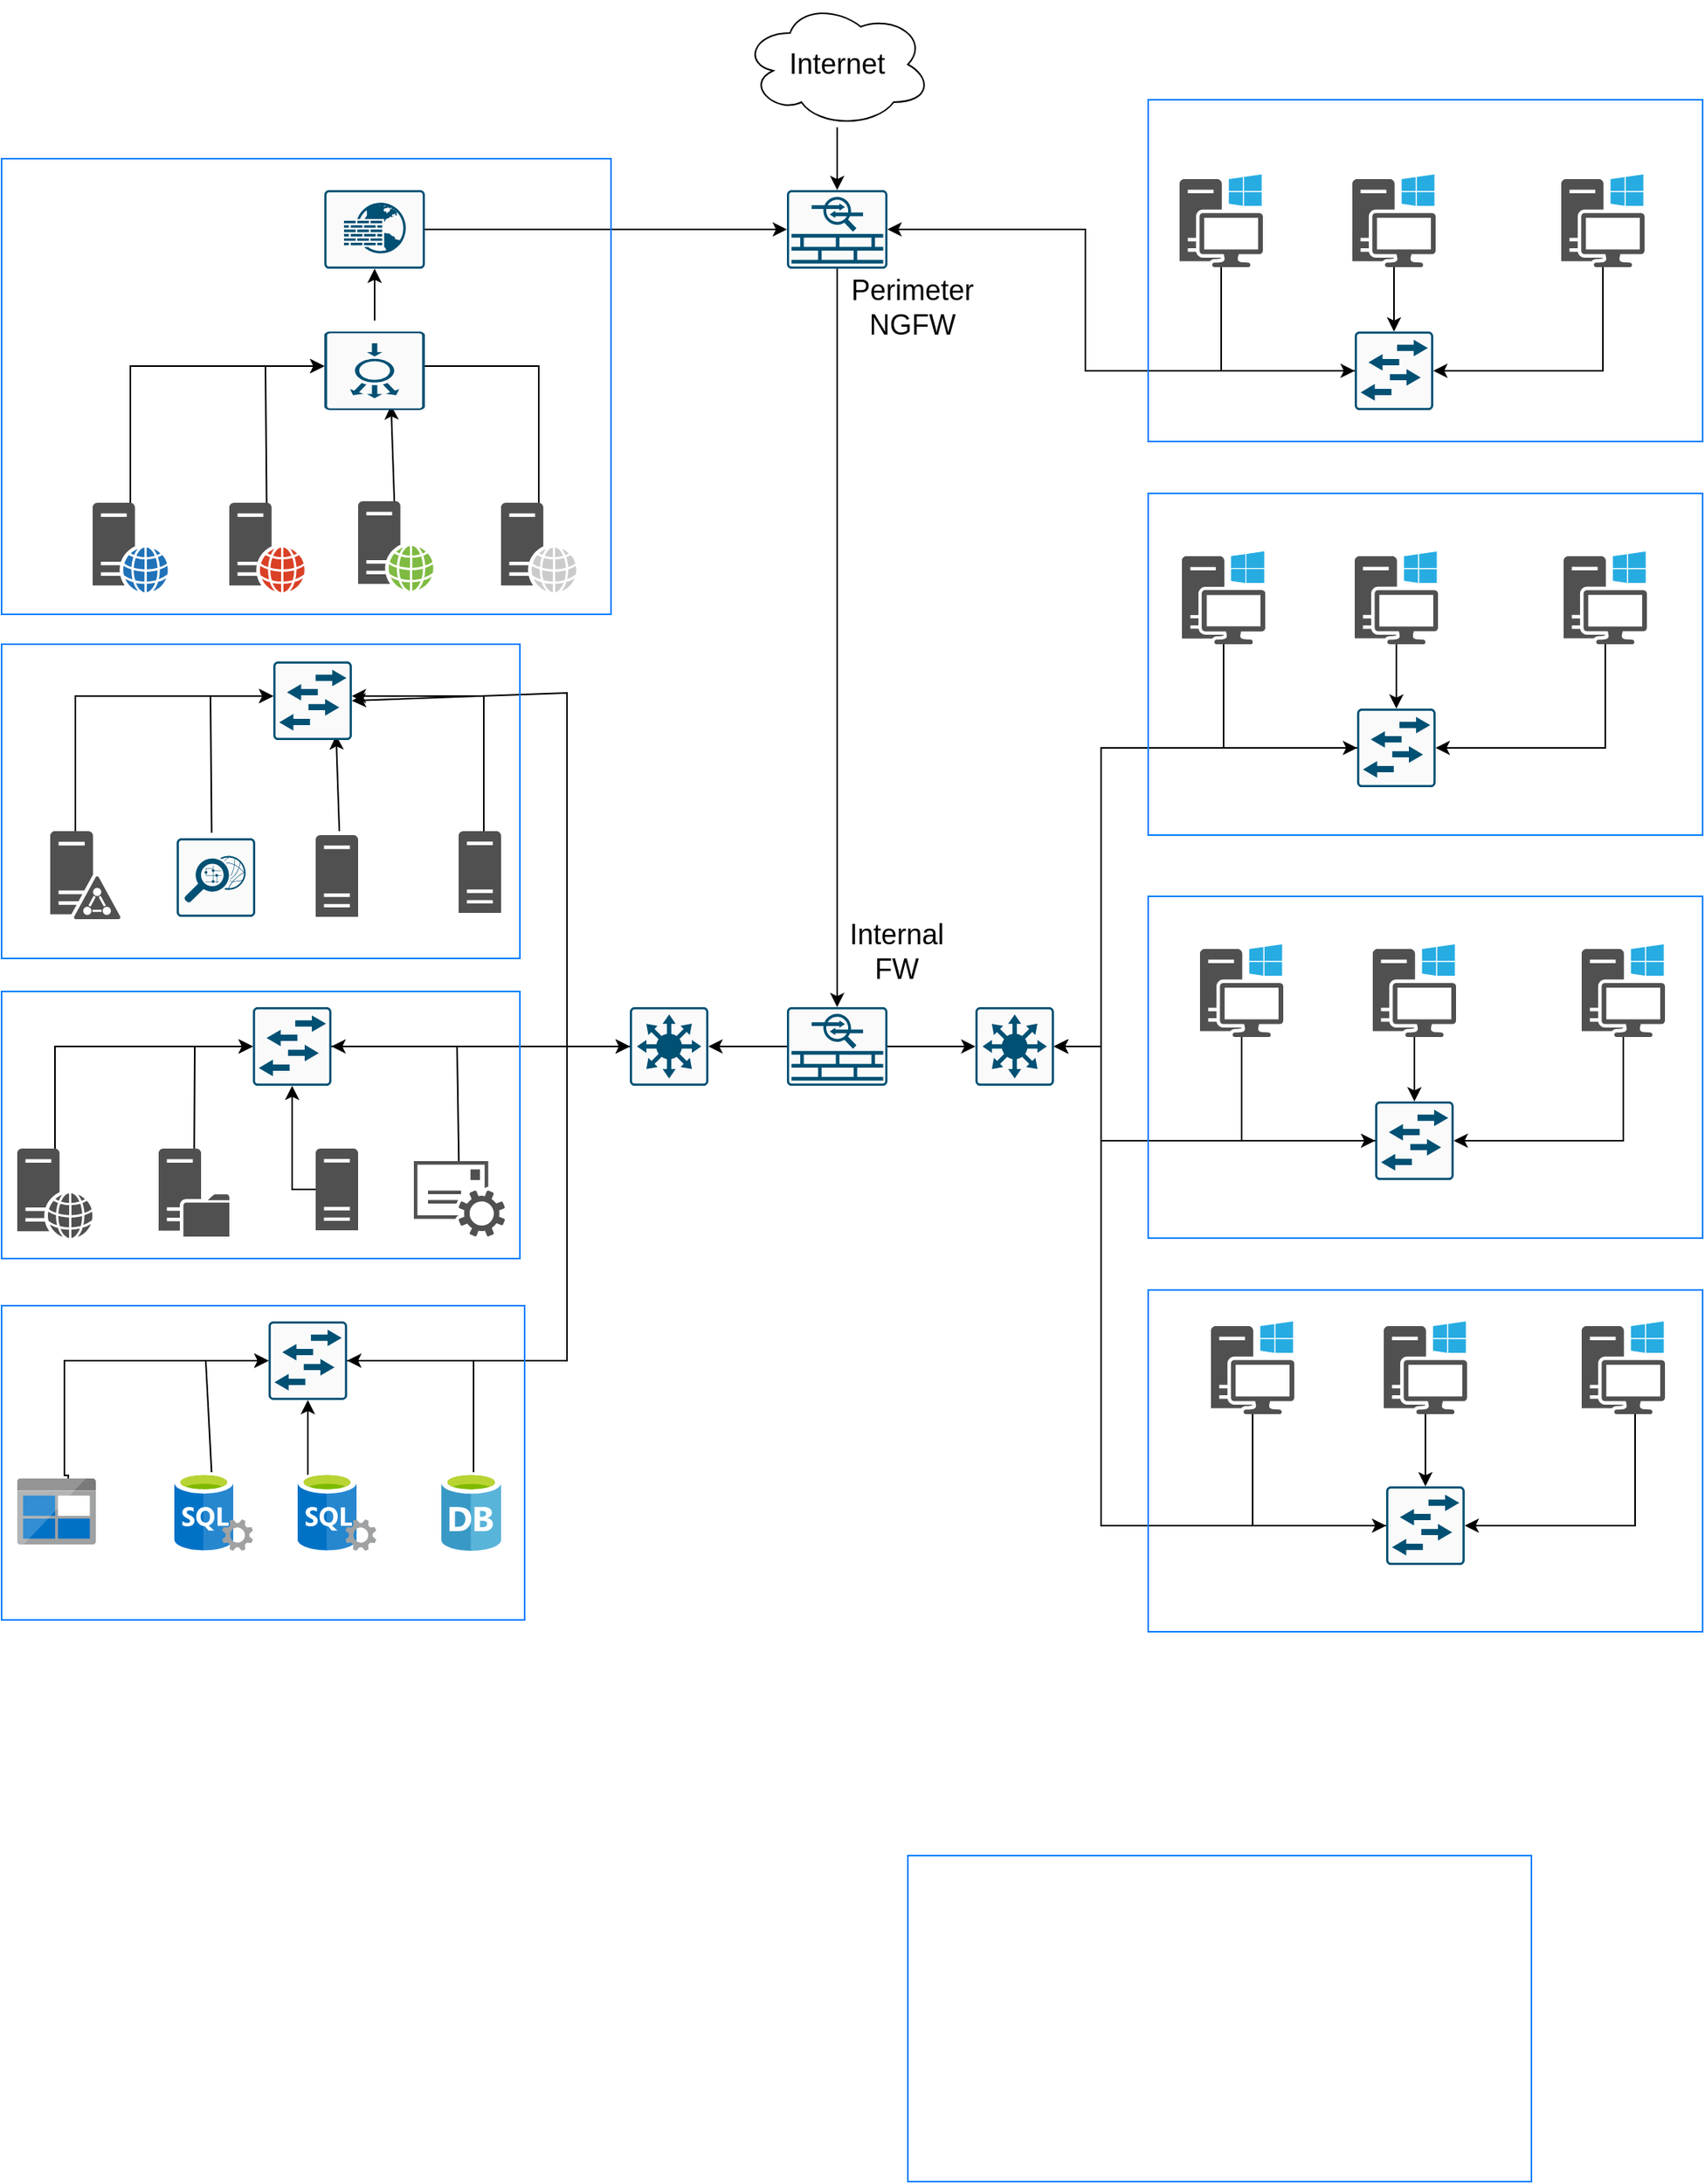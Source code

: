 <mxfile version="17.5.0" type="github">
  <diagram id="wnQvHYDH7iyhFLXYOBRE" name="Page-1">
    <mxGraphModel dx="1375" dy="932" grid="1" gridSize="10" guides="1" tooltips="1" connect="1" arrows="1" fold="1" page="1" pageScale="1" pageWidth="1200" pageHeight="1920" math="0" shadow="0">
      <root>
        <mxCell id="0" />
        <mxCell id="1" parent="0" />
        <mxCell id="RTcbFT4hpoz8zOJbYkon-8" value="" style="edgeStyle=orthogonalEdgeStyle;rounded=0;orthogonalLoop=1;jettySize=auto;html=1;" edge="1" parent="1" source="RTcbFT4hpoz8zOJbYkon-1" target="RTcbFT4hpoz8zOJbYkon-6">
          <mxGeometry relative="1" as="geometry">
            <Array as="points">
              <mxPoint x="827.5" y="535" />
            </Array>
          </mxGeometry>
        </mxCell>
        <mxCell id="RTcbFT4hpoz8zOJbYkon-1" value="" style="sketch=0;pointerEvents=1;shadow=0;dashed=0;html=1;strokeColor=none;fillColor=#505050;labelPosition=center;verticalLabelPosition=bottom;verticalAlign=top;outlineConnect=0;align=center;shape=mxgraph.office.devices.workstation_pc;" vertex="1" parent="1">
          <mxGeometry x="801.5" y="410" width="53" height="59" as="geometry" />
        </mxCell>
        <mxCell id="RTcbFT4hpoz8zOJbYkon-11" value="" style="edgeStyle=orthogonalEdgeStyle;rounded=0;orthogonalLoop=1;jettySize=auto;html=1;" edge="1" parent="1" source="RTcbFT4hpoz8zOJbYkon-2" target="RTcbFT4hpoz8zOJbYkon-6">
          <mxGeometry relative="1" as="geometry" />
        </mxCell>
        <mxCell id="RTcbFT4hpoz8zOJbYkon-2" value="" style="sketch=0;pointerEvents=1;shadow=0;dashed=0;html=1;strokeColor=none;fillColor=#505050;labelPosition=center;verticalLabelPosition=bottom;verticalAlign=top;outlineConnect=0;align=center;shape=mxgraph.office.devices.workstation_pc;" vertex="1" parent="1">
          <mxGeometry x="911.5" y="410" width="53" height="59" as="geometry" />
        </mxCell>
        <mxCell id="RTcbFT4hpoz8zOJbYkon-46" style="edgeStyle=orthogonalEdgeStyle;rounded=0;orthogonalLoop=1;jettySize=auto;html=1;exitX=0;exitY=0.5;exitDx=0;exitDy=0;exitPerimeter=0;entryX=1;entryY=0.5;entryDx=0;entryDy=0;entryPerimeter=0;" edge="1" parent="1" source="RTcbFT4hpoz8zOJbYkon-6" target="RTcbFT4hpoz8zOJbYkon-47">
          <mxGeometry relative="1" as="geometry">
            <mxPoint x="670" y="590" as="targetPoint" />
            <Array as="points">
              <mxPoint x="750" y="535" />
              <mxPoint x="750" y="725" />
            </Array>
          </mxGeometry>
        </mxCell>
        <mxCell id="RTcbFT4hpoz8zOJbYkon-6" value="" style="sketch=0;points=[[0.015,0.015,0],[0.985,0.015,0],[0.985,0.985,0],[0.015,0.985,0],[0.25,0,0],[0.5,0,0],[0.75,0,0],[1,0.25,0],[1,0.5,0],[1,0.75,0],[0.75,1,0],[0.5,1,0],[0.25,1,0],[0,0.75,0],[0,0.5,0],[0,0.25,0]];verticalLabelPosition=bottom;html=1;verticalAlign=top;aspect=fixed;align=center;pointerEvents=1;shape=mxgraph.cisco19.rect;prIcon=l2_switch;fillColor=#FAFAFA;strokeColor=#005073;" vertex="1" parent="1">
          <mxGeometry x="913" y="510" width="50" height="50" as="geometry" />
        </mxCell>
        <mxCell id="RTcbFT4hpoz8zOJbYkon-13" value="" style="edgeStyle=orthogonalEdgeStyle;rounded=0;orthogonalLoop=1;jettySize=auto;html=1;entryX=1;entryY=0.5;entryDx=0;entryDy=0;entryPerimeter=0;" edge="1" parent="1" source="RTcbFT4hpoz8zOJbYkon-9" target="RTcbFT4hpoz8zOJbYkon-6">
          <mxGeometry relative="1" as="geometry">
            <mxPoint x="1021.5" y="560" as="targetPoint" />
            <Array as="points">
              <mxPoint x="1071.5" y="535" />
            </Array>
          </mxGeometry>
        </mxCell>
        <mxCell id="RTcbFT4hpoz8zOJbYkon-9" value="" style="sketch=0;pointerEvents=1;shadow=0;dashed=0;html=1;strokeColor=none;fillColor=#505050;labelPosition=center;verticalLabelPosition=bottom;verticalAlign=top;outlineConnect=0;align=center;shape=mxgraph.office.devices.workstation_pc;" vertex="1" parent="1">
          <mxGeometry x="1044.5" y="410" width="53" height="59" as="geometry" />
        </mxCell>
        <mxCell id="RTcbFT4hpoz8zOJbYkon-41" value="" style="edgeStyle=orthogonalEdgeStyle;rounded=0;orthogonalLoop=1;jettySize=auto;html=1;entryX=0;entryY=0.5;entryDx=0;entryDy=0;entryPerimeter=0;" edge="1" parent="1" source="RTcbFT4hpoz8zOJbYkon-17" target="RTcbFT4hpoz8zOJbYkon-33">
          <mxGeometry relative="1" as="geometry">
            <Array as="points">
              <mxPoint x="839" y="785" />
            </Array>
          </mxGeometry>
        </mxCell>
        <mxCell id="RTcbFT4hpoz8zOJbYkon-17" value="" style="sketch=0;pointerEvents=1;shadow=0;dashed=0;html=1;strokeColor=none;fillColor=#505050;labelPosition=center;verticalLabelPosition=bottom;verticalAlign=top;outlineConnect=0;align=center;shape=mxgraph.office.devices.workstation_pc;points=[];" vertex="1" parent="1">
          <mxGeometry x="813" y="660" width="53" height="59" as="geometry" />
        </mxCell>
        <mxCell id="RTcbFT4hpoz8zOJbYkon-43" value="" style="edgeStyle=orthogonalEdgeStyle;rounded=0;orthogonalLoop=1;jettySize=auto;html=1;entryX=0.5;entryY=0;entryDx=0;entryDy=0;entryPerimeter=0;" edge="1" parent="1" source="RTcbFT4hpoz8zOJbYkon-19" target="RTcbFT4hpoz8zOJbYkon-33">
          <mxGeometry relative="1" as="geometry" />
        </mxCell>
        <mxCell id="RTcbFT4hpoz8zOJbYkon-19" value="" style="sketch=0;pointerEvents=1;shadow=0;dashed=0;html=1;strokeColor=none;fillColor=#505050;labelPosition=center;verticalLabelPosition=bottom;verticalAlign=top;outlineConnect=0;align=center;shape=mxgraph.office.devices.workstation_pc;" vertex="1" parent="1">
          <mxGeometry x="923" y="660" width="53" height="59" as="geometry" />
        </mxCell>
        <mxCell id="RTcbFT4hpoz8zOJbYkon-45" value="" style="edgeStyle=orthogonalEdgeStyle;rounded=0;orthogonalLoop=1;jettySize=auto;html=1;entryX=1;entryY=0.5;entryDx=0;entryDy=0;entryPerimeter=0;" edge="1" parent="1" source="RTcbFT4hpoz8zOJbYkon-22" target="RTcbFT4hpoz8zOJbYkon-33">
          <mxGeometry relative="1" as="geometry">
            <Array as="points">
              <mxPoint x="1083" y="785" />
            </Array>
          </mxGeometry>
        </mxCell>
        <mxCell id="RTcbFT4hpoz8zOJbYkon-22" value="" style="sketch=0;pointerEvents=1;shadow=0;dashed=0;html=1;strokeColor=none;fillColor=#505050;labelPosition=center;verticalLabelPosition=bottom;verticalAlign=top;outlineConnect=0;align=center;shape=mxgraph.office.devices.workstation_pc;" vertex="1" parent="1">
          <mxGeometry x="1056" y="660" width="53" height="59" as="geometry" />
        </mxCell>
        <mxCell id="RTcbFT4hpoz8zOJbYkon-23" value="" style="edgeStyle=orthogonalEdgeStyle;rounded=0;orthogonalLoop=1;jettySize=auto;html=1;entryX=0;entryY=0.5;entryDx=0;entryDy=0;entryPerimeter=0;" edge="1" parent="1" source="RTcbFT4hpoz8zOJbYkon-24" target="RTcbFT4hpoz8zOJbYkon-27">
          <mxGeometry relative="1" as="geometry">
            <Array as="points">
              <mxPoint x="846" y="1030" />
            </Array>
          </mxGeometry>
        </mxCell>
        <mxCell id="RTcbFT4hpoz8zOJbYkon-24" value="" style="sketch=0;pointerEvents=1;shadow=0;dashed=0;html=1;strokeColor=none;fillColor=#505050;labelPosition=center;verticalLabelPosition=bottom;verticalAlign=top;outlineConnect=0;align=center;shape=mxgraph.office.devices.workstation_pc;" vertex="1" parent="1">
          <mxGeometry x="820" y="900" width="53" height="59" as="geometry" />
        </mxCell>
        <mxCell id="RTcbFT4hpoz8zOJbYkon-25" value="" style="edgeStyle=orthogonalEdgeStyle;rounded=0;orthogonalLoop=1;jettySize=auto;html=1;" edge="1" parent="1" source="RTcbFT4hpoz8zOJbYkon-26" target="RTcbFT4hpoz8zOJbYkon-27">
          <mxGeometry relative="1" as="geometry" />
        </mxCell>
        <mxCell id="RTcbFT4hpoz8zOJbYkon-26" value="" style="sketch=0;pointerEvents=1;shadow=0;dashed=0;html=1;strokeColor=none;fillColor=#505050;labelPosition=center;verticalLabelPosition=bottom;verticalAlign=top;outlineConnect=0;align=center;shape=mxgraph.office.devices.workstation_pc;" vertex="1" parent="1">
          <mxGeometry x="930" y="900" width="53" height="59" as="geometry" />
        </mxCell>
        <mxCell id="RTcbFT4hpoz8zOJbYkon-32" style="edgeStyle=orthogonalEdgeStyle;rounded=0;orthogonalLoop=1;jettySize=auto;html=1;exitX=0;exitY=0.5;exitDx=0;exitDy=0;exitPerimeter=0;entryX=1;entryY=0.5;entryDx=0;entryDy=0;entryPerimeter=0;" edge="1" parent="1" source="RTcbFT4hpoz8zOJbYkon-27" target="RTcbFT4hpoz8zOJbYkon-47">
          <mxGeometry relative="1" as="geometry">
            <mxPoint x="730" y="725" as="targetPoint" />
            <Array as="points">
              <mxPoint x="750" y="1030" />
              <mxPoint x="750" y="725" />
            </Array>
          </mxGeometry>
        </mxCell>
        <mxCell id="RTcbFT4hpoz8zOJbYkon-27" value="" style="sketch=0;points=[[0.015,0.015,0],[0.985,0.015,0],[0.985,0.985,0],[0.015,0.985,0],[0.25,0,0],[0.5,0,0],[0.75,0,0],[1,0.25,0],[1,0.5,0],[1,0.75,0],[0.75,1,0],[0.5,1,0],[0.25,1,0],[0,0.75,0],[0,0.5,0],[0,0.25,0]];verticalLabelPosition=bottom;html=1;verticalAlign=top;aspect=fixed;align=center;pointerEvents=1;shape=mxgraph.cisco19.rect;prIcon=l2_switch;fillColor=#FAFAFA;strokeColor=#005073;" vertex="1" parent="1">
          <mxGeometry x="931.5" y="1005" width="50" height="50" as="geometry" />
        </mxCell>
        <mxCell id="RTcbFT4hpoz8zOJbYkon-31" value="" style="edgeStyle=orthogonalEdgeStyle;rounded=0;orthogonalLoop=1;jettySize=auto;html=1;entryX=1;entryY=0.5;entryDx=0;entryDy=0;entryPerimeter=0;" edge="1" parent="1" source="RTcbFT4hpoz8zOJbYkon-29" target="RTcbFT4hpoz8zOJbYkon-27">
          <mxGeometry relative="1" as="geometry">
            <Array as="points">
              <mxPoint x="1090" y="1030" />
            </Array>
          </mxGeometry>
        </mxCell>
        <mxCell id="RTcbFT4hpoz8zOJbYkon-29" value="" style="sketch=0;pointerEvents=1;shadow=0;dashed=0;html=1;strokeColor=none;fillColor=#505050;labelPosition=center;verticalLabelPosition=bottom;verticalAlign=top;outlineConnect=0;align=center;shape=mxgraph.office.devices.workstation_pc;" vertex="1" parent="1">
          <mxGeometry x="1056" y="900" width="53" height="59" as="geometry" />
        </mxCell>
        <mxCell id="RTcbFT4hpoz8zOJbYkon-36" style="edgeStyle=orthogonalEdgeStyle;rounded=0;orthogonalLoop=1;jettySize=auto;html=1;exitX=0;exitY=0.5;exitDx=0;exitDy=0;exitPerimeter=0;entryX=1;entryY=0.5;entryDx=0;entryDy=0;entryPerimeter=0;" edge="1" parent="1" source="RTcbFT4hpoz8zOJbYkon-33" target="RTcbFT4hpoz8zOJbYkon-47">
          <mxGeometry relative="1" as="geometry">
            <mxPoint x="730" y="720" as="targetPoint" />
            <Array as="points">
              <mxPoint x="750" y="785" />
              <mxPoint x="750" y="725" />
            </Array>
          </mxGeometry>
        </mxCell>
        <mxCell id="RTcbFT4hpoz8zOJbYkon-33" value="" style="sketch=0;points=[[0.015,0.015,0],[0.985,0.015,0],[0.985,0.985,0],[0.015,0.985,0],[0.25,0,0],[0.5,0,0],[0.75,0,0],[1,0.25,0],[1,0.5,0],[1,0.75,0],[0.75,1,0],[0.5,1,0],[0.25,1,0],[0,0.75,0],[0,0.5,0],[0,0.25,0]];verticalLabelPosition=bottom;html=1;verticalAlign=top;aspect=fixed;align=center;pointerEvents=1;shape=mxgraph.cisco19.rect;prIcon=l2_switch;fillColor=#FAFAFA;strokeColor=#005073;" vertex="1" parent="1">
          <mxGeometry x="924.5" y="760" width="50" height="50" as="geometry" />
        </mxCell>
        <mxCell id="RTcbFT4hpoz8zOJbYkon-47" value="" style="sketch=0;points=[[0.015,0.015,0],[0.985,0.015,0],[0.985,0.985,0],[0.015,0.985,0],[0.25,0,0],[0.5,0,0],[0.75,0,0],[1,0.25,0],[1,0.5,0],[1,0.75,0],[0.75,1,0],[0.5,1,0],[0.25,1,0],[0,0.75,0],[0,0.5,0],[0,0.25,0]];verticalLabelPosition=bottom;html=1;verticalAlign=top;aspect=fixed;align=center;pointerEvents=1;shape=mxgraph.cisco19.rect;prIcon=l3_switch;fillColor=#FAFAFA;strokeColor=#005073;" vertex="1" parent="1">
          <mxGeometry x="670" y="700" width="50" height="50" as="geometry" />
        </mxCell>
        <mxCell id="RTcbFT4hpoz8zOJbYkon-130" value="" style="edgeStyle=none;rounded=0;orthogonalLoop=1;jettySize=auto;html=1;" edge="1" parent="1" target="RTcbFT4hpoz8zOJbYkon-129">
          <mxGeometry relative="1" as="geometry">
            <mxPoint x="245" y="1000" as="sourcePoint" />
          </mxGeometry>
        </mxCell>
        <mxCell id="RTcbFT4hpoz8zOJbYkon-154" style="edgeStyle=none;rounded=0;orthogonalLoop=1;jettySize=auto;html=1;exitX=1;exitY=0.5;exitDx=0;exitDy=0;exitPerimeter=0;entryX=0;entryY=0.5;entryDx=0;entryDy=0;entryPerimeter=0;" edge="1" parent="1" source="RTcbFT4hpoz8zOJbYkon-129" target="RTcbFT4hpoz8zOJbYkon-136">
          <mxGeometry relative="1" as="geometry">
            <Array as="points">
              <mxPoint x="410" y="925" />
              <mxPoint x="410" y="725" />
            </Array>
          </mxGeometry>
        </mxCell>
        <mxCell id="RTcbFT4hpoz8zOJbYkon-129" value="" style="sketch=0;points=[[0.015,0.015,0],[0.985,0.015,0],[0.985,0.985,0],[0.015,0.985,0],[0.25,0,0],[0.5,0,0],[0.75,0,0],[1,0.25,0],[1,0.5,0],[1,0.75,0],[0.75,1,0],[0.5,1,0],[0.25,1,0],[0,0.75,0],[0,0.5,0],[0,0.25,0]];verticalLabelPosition=bottom;html=1;verticalAlign=top;aspect=fixed;align=center;pointerEvents=1;shape=mxgraph.cisco19.rect;prIcon=l2_switch;fillColor=#FAFAFA;strokeColor=#005073;" vertex="1" parent="1">
          <mxGeometry x="220" y="900" width="50" height="50" as="geometry" />
        </mxCell>
        <mxCell id="RTcbFT4hpoz8zOJbYkon-133" style="edgeStyle=orthogonalEdgeStyle;rounded=0;orthogonalLoop=1;jettySize=auto;html=1;entryX=0;entryY=0.5;entryDx=0;entryDy=0;entryPerimeter=0;exitX=0.649;exitY=0.013;exitDx=0;exitDy=0;exitPerimeter=0;" edge="1" parent="1" source="RTcbFT4hpoz8zOJbYkon-180" target="RTcbFT4hpoz8zOJbYkon-129">
          <mxGeometry relative="1" as="geometry">
            <mxPoint x="80" y="998" as="sourcePoint" />
            <mxPoint x="-5.75" y="909" as="targetPoint" />
            <Array as="points">
              <mxPoint x="93" y="998" />
              <mxPoint x="90" y="998" />
              <mxPoint x="90" y="925" />
            </Array>
          </mxGeometry>
        </mxCell>
        <mxCell id="RTcbFT4hpoz8zOJbYkon-134" style="edgeStyle=orthogonalEdgeStyle;rounded=0;orthogonalLoop=1;jettySize=auto;html=1;exitX=0.539;exitY=0.028;exitDx=0;exitDy=0;exitPerimeter=0;entryX=1;entryY=0.5;entryDx=0;entryDy=0;entryPerimeter=0;" edge="1" parent="1" source="RTcbFT4hpoz8zOJbYkon-182" target="RTcbFT4hpoz8zOJbYkon-129">
          <mxGeometry relative="1" as="geometry">
            <mxPoint x="360" y="996.2" as="sourcePoint" />
            <mxPoint x="464" y="923" as="targetPoint" />
            <Array as="points">
              <mxPoint x="350" y="925" />
            </Array>
          </mxGeometry>
        </mxCell>
        <mxCell id="RTcbFT4hpoz8zOJbYkon-135" value="" style="sketch=0;aspect=fixed;html=1;points=[];align=center;image;fontSize=12;image=img/lib/mscae/SQL_Servers.svg;" vertex="1" parent="1">
          <mxGeometry x="238.5" y="996" width="50" height="50" as="geometry" />
        </mxCell>
        <mxCell id="RTcbFT4hpoz8zOJbYkon-195" style="edgeStyle=none;rounded=0;orthogonalLoop=1;jettySize=auto;html=1;exitX=0;exitY=0.5;exitDx=0;exitDy=0;exitPerimeter=0;entryX=1;entryY=0.5;entryDx=0;entryDy=0;entryPerimeter=0;" edge="1" parent="1" source="RTcbFT4hpoz8zOJbYkon-136" target="RTcbFT4hpoz8zOJbYkon-179">
          <mxGeometry relative="1" as="geometry">
            <mxPoint x="300" y="460" as="targetPoint" />
            <Array as="points">
              <mxPoint x="410" y="725" />
              <mxPoint x="410" y="500" />
            </Array>
          </mxGeometry>
        </mxCell>
        <mxCell id="RTcbFT4hpoz8zOJbYkon-136" value="" style="sketch=0;points=[[0.015,0.015,0],[0.985,0.015,0],[0.985,0.985,0],[0.015,0.985,0],[0.25,0,0],[0.5,0,0],[0.75,0,0],[1,0.25,0],[1,0.5,0],[1,0.75,0],[0.75,1,0],[0.5,1,0],[0.25,1,0],[0,0.75,0],[0,0.5,0],[0,0.25,0]];verticalLabelPosition=bottom;html=1;verticalAlign=top;aspect=fixed;align=center;pointerEvents=1;shape=mxgraph.cisco19.rect;prIcon=l3_switch;fillColor=#FAFAFA;strokeColor=#005073;" vertex="1" parent="1">
          <mxGeometry x="450" y="700" width="50" height="50" as="geometry" />
        </mxCell>
        <mxCell id="RTcbFT4hpoz8zOJbYkon-151" style="edgeStyle=none;rounded=0;orthogonalLoop=1;jettySize=auto;html=1;entryX=0;entryY=0.5;entryDx=0;entryDy=0;entryPerimeter=0;" edge="1" parent="1" source="RTcbFT4hpoz8zOJbYkon-139" target="RTcbFT4hpoz8zOJbYkon-145">
          <mxGeometry relative="1" as="geometry">
            <Array as="points">
              <mxPoint x="173" y="725" />
            </Array>
          </mxGeometry>
        </mxCell>
        <mxCell id="RTcbFT4hpoz8zOJbYkon-139" value="" style="sketch=0;pointerEvents=1;shadow=0;dashed=0;html=1;strokeColor=none;fillColor=#505050;labelPosition=center;verticalLabelPosition=bottom;verticalAlign=top;outlineConnect=0;align=center;shape=mxgraph.office.servers.file_server;" vertex="1" parent="1">
          <mxGeometry x="150" y="790" width="45" height="56" as="geometry" />
        </mxCell>
        <mxCell id="RTcbFT4hpoz8zOJbYkon-152" style="edgeStyle=none;rounded=0;orthogonalLoop=1;jettySize=auto;html=1;entryX=0;entryY=0.5;entryDx=0;entryDy=0;entryPerimeter=0;" edge="1" parent="1" source="RTcbFT4hpoz8zOJbYkon-140" target="RTcbFT4hpoz8zOJbYkon-145">
          <mxGeometry relative="1" as="geometry">
            <Array as="points">
              <mxPoint x="84" y="725" />
            </Array>
          </mxGeometry>
        </mxCell>
        <object label="" Name="Internal Web server" id="RTcbFT4hpoz8zOJbYkon-140">
          <mxCell style="sketch=0;pointerEvents=1;shadow=0;dashed=0;html=1;strokeColor=none;fillColor=#505050;labelPosition=center;verticalLabelPosition=bottom;verticalAlign=top;outlineConnect=0;align=center;shape=mxgraph.office.servers.web_server;" vertex="1" parent="1">
            <mxGeometry x="60" y="790" width="48" height="57" as="geometry" />
          </mxCell>
        </object>
        <mxCell id="RTcbFT4hpoz8zOJbYkon-146" style="edgeStyle=none;rounded=0;orthogonalLoop=1;jettySize=auto;html=1;entryX=0.5;entryY=1;entryDx=0;entryDy=0;entryPerimeter=0;" edge="1" parent="1" source="RTcbFT4hpoz8zOJbYkon-143" target="RTcbFT4hpoz8zOJbYkon-145">
          <mxGeometry relative="1" as="geometry">
            <Array as="points">
              <mxPoint x="235" y="816" />
            </Array>
          </mxGeometry>
        </mxCell>
        <object label="" Name="DNS server" id="RTcbFT4hpoz8zOJbYkon-143">
          <mxCell style="sketch=0;pointerEvents=1;shadow=0;dashed=0;html=1;strokeColor=none;fillColor=#505050;labelPosition=center;verticalLabelPosition=bottom;verticalAlign=top;outlineConnect=0;align=center;shape=mxgraph.office.servers.server_generic;" vertex="1" parent="1">
            <mxGeometry x="250" y="790" width="27" height="52" as="geometry" />
          </mxCell>
        </object>
        <mxCell id="RTcbFT4hpoz8zOJbYkon-150" style="edgeStyle=none;rounded=0;orthogonalLoop=1;jettySize=auto;html=1;entryX=1;entryY=0.5;entryDx=0;entryDy=0;entryPerimeter=0;" edge="1" parent="1" source="RTcbFT4hpoz8zOJbYkon-144" target="RTcbFT4hpoz8zOJbYkon-145">
          <mxGeometry relative="1" as="geometry">
            <Array as="points">
              <mxPoint x="340" y="725" />
            </Array>
          </mxGeometry>
        </mxCell>
        <mxCell id="RTcbFT4hpoz8zOJbYkon-144" value="" style="sketch=0;pointerEvents=1;shadow=0;dashed=0;html=1;strokeColor=none;fillColor=#505050;labelPosition=center;verticalLabelPosition=bottom;verticalAlign=top;outlineConnect=0;align=center;shape=mxgraph.office.services.email_service;" vertex="1" parent="1">
          <mxGeometry x="312.5" y="798" width="58" height="48" as="geometry" />
        </mxCell>
        <mxCell id="RTcbFT4hpoz8zOJbYkon-153" style="edgeStyle=none;rounded=0;orthogonalLoop=1;jettySize=auto;html=1;exitX=1;exitY=0.5;exitDx=0;exitDy=0;exitPerimeter=0;entryX=0;entryY=0.5;entryDx=0;entryDy=0;entryPerimeter=0;" edge="1" parent="1" source="RTcbFT4hpoz8zOJbYkon-145" target="RTcbFT4hpoz8zOJbYkon-136">
          <mxGeometry relative="1" as="geometry" />
        </mxCell>
        <mxCell id="RTcbFT4hpoz8zOJbYkon-145" value="" style="sketch=0;points=[[0.015,0.015,0],[0.985,0.015,0],[0.985,0.985,0],[0.015,0.985,0],[0.25,0,0],[0.5,0,0],[0.75,0,0],[1,0.25,0],[1,0.5,0],[1,0.75,0],[0.75,1,0],[0.5,1,0],[0.25,1,0],[0,0.75,0],[0,0.5,0],[0,0.25,0]];verticalLabelPosition=bottom;html=1;verticalAlign=top;aspect=fixed;align=center;pointerEvents=1;shape=mxgraph.cisco19.rect;prIcon=l2_switch;fillColor=#FAFAFA;strokeColor=#005073;" vertex="1" parent="1">
          <mxGeometry x="210" y="700" width="50" height="50" as="geometry" />
        </mxCell>
        <mxCell id="RTcbFT4hpoz8zOJbYkon-164" style="edgeStyle=none;rounded=0;orthogonalLoop=1;jettySize=auto;html=1;entryX=0.5;entryY=1;entryDx=0;entryDy=0;entryPerimeter=0;" edge="1" parent="1" source="RTcbFT4hpoz8zOJbYkon-159">
          <mxGeometry relative="1" as="geometry">
            <mxPoint x="255.5" y="292" as="targetPoint" />
            <Array as="points">
              <mxPoint x="132" y="292" />
            </Array>
          </mxGeometry>
        </mxCell>
        <mxCell id="RTcbFT4hpoz8zOJbYkon-159" value="" style="sketch=0;pointerEvents=1;shadow=0;dashed=0;html=1;strokeColor=none;fillColor=#505050;labelPosition=center;verticalLabelPosition=bottom;verticalAlign=top;outlineConnect=0;align=center;shape=mxgraph.office.servers.web_server_blue;" vertex="1" parent="1">
          <mxGeometry x="108" y="379" width="48" height="57" as="geometry" />
        </mxCell>
        <mxCell id="RTcbFT4hpoz8zOJbYkon-167" style="edgeStyle=none;rounded=0;orthogonalLoop=1;jettySize=auto;html=1;entryX=0.5;entryY=1;entryDx=0;entryDy=0;entryPerimeter=0;" edge="1" parent="1" source="RTcbFT4hpoz8zOJbYkon-160">
          <mxGeometry relative="1" as="geometry">
            <mxPoint x="255.5" y="292" as="targetPoint" />
            <Array as="points">
              <mxPoint x="218" y="292" />
            </Array>
          </mxGeometry>
        </mxCell>
        <mxCell id="RTcbFT4hpoz8zOJbYkon-160" value="" style="sketch=0;pointerEvents=1;shadow=0;dashed=0;html=1;strokeColor=none;fillColor=#505050;labelPosition=center;verticalLabelPosition=bottom;verticalAlign=top;outlineConnect=0;align=center;shape=mxgraph.office.servers.web_server_orange;" vertex="1" parent="1">
          <mxGeometry x="195" y="379" width="48" height="57" as="geometry" />
        </mxCell>
        <mxCell id="RTcbFT4hpoz8zOJbYkon-168" style="edgeStyle=none;rounded=0;orthogonalLoop=1;jettySize=auto;html=1;" edge="1" parent="1" source="RTcbFT4hpoz8zOJbYkon-161">
          <mxGeometry relative="1" as="geometry">
            <mxPoint x="298" y="317" as="targetPoint" />
          </mxGeometry>
        </mxCell>
        <mxCell id="RTcbFT4hpoz8zOJbYkon-161" value="" style="sketch=0;pointerEvents=1;shadow=0;dashed=0;html=1;strokeColor=none;fillColor=#505050;labelPosition=center;verticalLabelPosition=bottom;verticalAlign=top;outlineConnect=0;align=center;shape=mxgraph.office.servers.web_server_green;" vertex="1" parent="1">
          <mxGeometry x="277" y="378" width="48" height="57" as="geometry" />
        </mxCell>
        <mxCell id="RTcbFT4hpoz8zOJbYkon-169" style="edgeStyle=none;rounded=0;orthogonalLoop=1;jettySize=auto;html=1;entryX=0.5;entryY=0;entryDx=0;entryDy=0;entryPerimeter=0;" edge="1" parent="1" source="RTcbFT4hpoz8zOJbYkon-162">
          <mxGeometry relative="1" as="geometry">
            <mxPoint x="305.5" y="292" as="targetPoint" />
            <Array as="points">
              <mxPoint x="392" y="292" />
            </Array>
          </mxGeometry>
        </mxCell>
        <mxCell id="RTcbFT4hpoz8zOJbYkon-162" value="" style="sketch=0;pointerEvents=1;shadow=0;dashed=0;html=1;strokeColor=none;fillColor=#505050;labelPosition=center;verticalLabelPosition=bottom;verticalAlign=top;outlineConnect=0;align=center;shape=mxgraph.office.servers.web_server_ghosted;" vertex="1" parent="1">
          <mxGeometry x="368" y="379" width="48" height="57" as="geometry" />
        </mxCell>
        <mxCell id="RTcbFT4hpoz8zOJbYkon-170" style="edgeStyle=none;rounded=0;orthogonalLoop=1;jettySize=auto;html=1;entryX=0.5;entryY=1;entryDx=0;entryDy=0;entryPerimeter=0;" edge="1" parent="1">
          <mxGeometry relative="1" as="geometry">
            <Array as="points">
              <mxPoint x="97" y="502" />
            </Array>
            <mxPoint x="97.0" y="589" as="sourcePoint" />
            <mxPoint x="223" y="502.0" as="targetPoint" />
          </mxGeometry>
        </mxCell>
        <mxCell id="RTcbFT4hpoz8zOJbYkon-172" style="edgeStyle=none;rounded=0;orthogonalLoop=1;jettySize=auto;html=1;entryX=0.5;entryY=1;entryDx=0;entryDy=0;entryPerimeter=0;" edge="1" parent="1">
          <mxGeometry relative="1" as="geometry">
            <Array as="points">
              <mxPoint x="183" y="502" />
            </Array>
            <mxPoint x="183.753" y="589" as="sourcePoint" />
            <mxPoint x="223" y="502.0" as="targetPoint" />
          </mxGeometry>
        </mxCell>
        <mxCell id="RTcbFT4hpoz8zOJbYkon-174" style="edgeStyle=none;rounded=0;orthogonalLoop=1;jettySize=auto;html=1;" edge="1" parent="1">
          <mxGeometry relative="1" as="geometry">
            <mxPoint x="263" y="527" as="targetPoint" />
            <mxPoint x="265.045" y="588" as="sourcePoint" />
          </mxGeometry>
        </mxCell>
        <mxCell id="RTcbFT4hpoz8zOJbYkon-176" style="edgeStyle=none;rounded=0;orthogonalLoop=1;jettySize=auto;html=1;entryX=0.5;entryY=0;entryDx=0;entryDy=0;entryPerimeter=0;" edge="1" parent="1">
          <mxGeometry relative="1" as="geometry">
            <Array as="points">
              <mxPoint x="357" y="502" />
            </Array>
            <mxPoint x="357.0" y="589" as="sourcePoint" />
            <mxPoint x="273" y="502.0" as="targetPoint" />
          </mxGeometry>
        </mxCell>
        <mxCell id="RTcbFT4hpoz8zOJbYkon-179" value="" style="sketch=0;points=[[0.015,0.015,0],[0.985,0.015,0],[0.985,0.985,0],[0.015,0.985,0],[0.25,0,0],[0.5,0,0],[0.75,0,0],[1,0.25,0],[1,0.5,0],[1,0.75,0],[0.75,1,0],[0.5,1,0],[0.25,1,0],[0,0.75,0],[0,0.5,0],[0,0.25,0]];verticalLabelPosition=bottom;html=1;verticalAlign=top;aspect=fixed;align=center;pointerEvents=1;shape=mxgraph.cisco19.rect;prIcon=l2_switch;fillColor=#FAFAFA;strokeColor=#005073;" vertex="1" parent="1">
          <mxGeometry x="223" y="480" width="50" height="50" as="geometry" />
        </mxCell>
        <mxCell id="RTcbFT4hpoz8zOJbYkon-180" value="" style="sketch=0;aspect=fixed;html=1;points=[];align=center;image;fontSize=12;image=img/lib/mscae/BlobBlock.svg;" vertex="1" parent="1">
          <mxGeometry x="60" y="1000" width="50" height="42" as="geometry" />
        </mxCell>
        <mxCell id="RTcbFT4hpoz8zOJbYkon-183" style="edgeStyle=none;rounded=0;orthogonalLoop=1;jettySize=auto;html=1;entryX=0;entryY=0.5;entryDx=0;entryDy=0;entryPerimeter=0;" edge="1" parent="1" source="RTcbFT4hpoz8zOJbYkon-181" target="RTcbFT4hpoz8zOJbYkon-129">
          <mxGeometry relative="1" as="geometry">
            <Array as="points">
              <mxPoint x="180" y="925" />
            </Array>
          </mxGeometry>
        </mxCell>
        <mxCell id="RTcbFT4hpoz8zOJbYkon-181" value="" style="sketch=0;aspect=fixed;html=1;points=[];align=center;image;fontSize=12;image=img/lib/mscae/SQL_Servers.svg;" vertex="1" parent="1">
          <mxGeometry x="160" y="996" width="50" height="50" as="geometry" />
        </mxCell>
        <mxCell id="RTcbFT4hpoz8zOJbYkon-182" value="" style="sketch=0;aspect=fixed;html=1;points=[];align=center;image;fontSize=12;image=img/lib/mscae/Database_General.svg;" vertex="1" parent="1">
          <mxGeometry x="330" y="996" width="38" height="50" as="geometry" />
        </mxCell>
        <mxCell id="RTcbFT4hpoz8zOJbYkon-184" value="" style="sketch=0;pointerEvents=1;shadow=0;dashed=0;html=1;strokeColor=none;fillColor=#505050;labelPosition=center;verticalLabelPosition=bottom;verticalAlign=top;outlineConnect=0;align=center;shape=mxgraph.office.servers.active_directory_federation_services_server;" vertex="1" parent="1">
          <mxGeometry x="81" y="588" width="45" height="56" as="geometry" />
        </mxCell>
        <mxCell id="RTcbFT4hpoz8zOJbYkon-198" style="edgeStyle=none;rounded=0;orthogonalLoop=1;jettySize=auto;html=1;exitX=1;exitY=0.5;exitDx=0;exitDy=0;exitPerimeter=0;entryX=0;entryY=0.5;entryDx=0;entryDy=0;entryPerimeter=0;" edge="1" parent="1" source="RTcbFT4hpoz8zOJbYkon-185" target="RTcbFT4hpoz8zOJbYkon-191">
          <mxGeometry relative="1" as="geometry" />
        </mxCell>
        <mxCell id="RTcbFT4hpoz8zOJbYkon-185" value="" style="sketch=0;points=[[0.015,0.015,0],[0.985,0.015,0],[0.985,0.985,0],[0.015,0.985,0],[0.25,0,0],[0.5,0,0],[0.75,0,0],[1,0.25,0],[1,0.5,0],[1,0.75,0],[0.75,1,0],[0.5,1,0],[0.25,1,0],[0,0.75,0],[0,0.5,0],[0,0.25,0]];verticalLabelPosition=bottom;html=1;verticalAlign=top;aspect=fixed;align=center;pointerEvents=1;shape=mxgraph.cisco19.rect;prIcon=web_application_firewall;fillColor=#FAFAFA;strokeColor=#005073;" vertex="1" parent="1">
          <mxGeometry x="255.5" y="180" width="64" height="50" as="geometry" />
        </mxCell>
        <mxCell id="RTcbFT4hpoz8zOJbYkon-187" style="edgeStyle=none;rounded=0;orthogonalLoop=1;jettySize=auto;html=1;entryX=0.5;entryY=1;entryDx=0;entryDy=0;entryPerimeter=0;" edge="1" parent="1" source="RTcbFT4hpoz8zOJbYkon-186" target="RTcbFT4hpoz8zOJbYkon-185">
          <mxGeometry relative="1" as="geometry" />
        </mxCell>
        <mxCell id="RTcbFT4hpoz8zOJbYkon-186" value="" style="sketch=0;points=[[0.015,0.015,0],[0.985,0.015,0],[0.985,0.985,0],[0.015,0.985,0],[0.25,0,0],[0.5,0,0],[0.75,0,0],[1,0.25,0],[1,0.5,0],[1,0.75,0],[0.75,1,0],[0.5,1,0],[0.25,1,0],[0,0.75,0],[0,0.5,0],[0,0.25,0]];verticalLabelPosition=bottom;html=1;verticalAlign=top;aspect=fixed;align=center;pointerEvents=1;shape=mxgraph.cisco19.rect;prIcon=load_balancer;fillColor=#FAFAFA;strokeColor=#005073;direction=south;" vertex="1" parent="1">
          <mxGeometry x="262.5" y="263" width="50" height="64" as="geometry" />
        </mxCell>
        <object label="" Name="Splunk server" id="RTcbFT4hpoz8zOJbYkon-188">
          <mxCell style="sketch=0;points=[[0.015,0.015,0],[0.985,0.015,0],[0.985,0.985,0],[0.015,0.985,0],[0.25,0,0],[0.5,0,0],[0.75,0,0],[1,0.25,0],[1,0.5,0],[1,0.75,0],[0.75,1,0],[0.5,1,0],[0.25,1,0],[0,0.75,0],[0,0.5,0],[0,0.25,0]];verticalLabelPosition=bottom;html=1;verticalAlign=top;aspect=fixed;align=center;pointerEvents=1;shape=mxgraph.cisco19.rect;prIcon=monitoring;fillColor=#FAFAFA;strokeColor=#005073;" vertex="1" parent="1">
            <mxGeometry x="161.5" y="592.5" width="50" height="50" as="geometry" />
          </mxCell>
        </object>
        <object label="" Name="FW management server" id="RTcbFT4hpoz8zOJbYkon-189">
          <mxCell style="sketch=0;pointerEvents=1;shadow=0;dashed=0;html=1;strokeColor=none;fillColor=#505050;labelPosition=center;verticalLabelPosition=bottom;verticalAlign=top;outlineConnect=0;align=center;shape=mxgraph.office.servers.server_generic;" vertex="1" parent="1">
            <mxGeometry x="250" y="590.5" width="27" height="52" as="geometry" />
          </mxCell>
        </object>
        <object label="" id="RTcbFT4hpoz8zOJbYkon-190">
          <mxCell style="sketch=0;pointerEvents=1;shadow=0;dashed=0;html=1;strokeColor=none;fillColor=#505050;labelPosition=center;verticalLabelPosition=bottom;verticalAlign=top;outlineConnect=0;align=center;shape=mxgraph.office.servers.server_generic;" vertex="1" parent="1">
            <mxGeometry x="341" y="588" width="27" height="52" as="geometry" />
          </mxCell>
        </object>
        <mxCell id="RTcbFT4hpoz8zOJbYkon-205" style="edgeStyle=none;rounded=0;orthogonalLoop=1;jettySize=auto;html=1;exitX=0.5;exitY=1;exitDx=0;exitDy=0;exitPerimeter=0;entryX=0.5;entryY=0;entryDx=0;entryDy=0;entryPerimeter=0;" edge="1" parent="1" source="RTcbFT4hpoz8zOJbYkon-191" target="RTcbFT4hpoz8zOJbYkon-202">
          <mxGeometry relative="1" as="geometry" />
        </mxCell>
        <mxCell id="RTcbFT4hpoz8zOJbYkon-191" value="" style="sketch=0;points=[[0.015,0.015,0],[0.985,0.015,0],[0.985,0.985,0],[0.015,0.985,0],[0.25,0,0],[0.5,0,0],[0.75,0,0],[1,0.25,0],[1,0.5,0],[1,0.75,0],[0.75,1,0],[0.5,1,0],[0.25,1,0],[0,0.75,0],[0,0.5,0],[0,0.25,0]];verticalLabelPosition=bottom;html=1;verticalAlign=top;aspect=fixed;align=center;pointerEvents=1;shape=mxgraph.cisco19.rect;prIcon=asa_5500;fillColor=#FAFAFA;strokeColor=#005073;" vertex="1" parent="1">
          <mxGeometry x="550" y="180" width="64" height="50" as="geometry" />
        </mxCell>
        <mxCell id="RTcbFT4hpoz8zOJbYkon-203" value="" style="edgeStyle=none;rounded=0;orthogonalLoop=1;jettySize=auto;html=1;" edge="1" parent="1" source="RTcbFT4hpoz8zOJbYkon-202" target="RTcbFT4hpoz8zOJbYkon-136">
          <mxGeometry relative="1" as="geometry" />
        </mxCell>
        <mxCell id="RTcbFT4hpoz8zOJbYkon-204" value="" style="edgeStyle=none;rounded=0;orthogonalLoop=1;jettySize=auto;html=1;" edge="1" parent="1" source="RTcbFT4hpoz8zOJbYkon-202" target="RTcbFT4hpoz8zOJbYkon-47">
          <mxGeometry relative="1" as="geometry" />
        </mxCell>
        <mxCell id="RTcbFT4hpoz8zOJbYkon-202" value="" style="sketch=0;points=[[0.015,0.015,0],[0.985,0.015,0],[0.985,0.985,0],[0.015,0.985,0],[0.25,0,0],[0.5,0,0],[0.75,0,0],[1,0.25,0],[1,0.5,0],[1,0.75,0],[0.75,1,0],[0.5,1,0],[0.25,1,0],[0,0.75,0],[0,0.5,0],[0,0.25,0]];verticalLabelPosition=bottom;html=1;verticalAlign=top;aspect=fixed;align=center;pointerEvents=1;shape=mxgraph.cisco19.rect;prIcon=asa_5500;fillColor=#FAFAFA;strokeColor=#005073;" vertex="1" parent="1">
          <mxGeometry x="550" y="700" width="64" height="50" as="geometry" />
        </mxCell>
        <mxCell id="RTcbFT4hpoz8zOJbYkon-206" value="" style="edgeStyle=orthogonalEdgeStyle;rounded=0;orthogonalLoop=1;jettySize=auto;html=1;" edge="1" parent="1" source="RTcbFT4hpoz8zOJbYkon-207" target="RTcbFT4hpoz8zOJbYkon-210">
          <mxGeometry relative="1" as="geometry">
            <Array as="points">
              <mxPoint x="826" y="295" />
            </Array>
          </mxGeometry>
        </mxCell>
        <mxCell id="RTcbFT4hpoz8zOJbYkon-207" value="" style="sketch=0;pointerEvents=1;shadow=0;dashed=0;html=1;strokeColor=none;fillColor=#505050;labelPosition=center;verticalLabelPosition=bottom;verticalAlign=top;outlineConnect=0;align=center;shape=mxgraph.office.devices.workstation_pc;" vertex="1" parent="1">
          <mxGeometry x="800" y="170" width="53" height="59" as="geometry" />
        </mxCell>
        <mxCell id="RTcbFT4hpoz8zOJbYkon-208" value="" style="edgeStyle=orthogonalEdgeStyle;rounded=0;orthogonalLoop=1;jettySize=auto;html=1;" edge="1" parent="1" source="RTcbFT4hpoz8zOJbYkon-209" target="RTcbFT4hpoz8zOJbYkon-210">
          <mxGeometry relative="1" as="geometry" />
        </mxCell>
        <mxCell id="RTcbFT4hpoz8zOJbYkon-209" value="" style="sketch=0;pointerEvents=1;shadow=0;dashed=0;html=1;strokeColor=none;fillColor=#505050;labelPosition=center;verticalLabelPosition=bottom;verticalAlign=top;outlineConnect=0;align=center;shape=mxgraph.office.devices.workstation_pc;" vertex="1" parent="1">
          <mxGeometry x="910" y="170" width="53" height="59" as="geometry" />
        </mxCell>
        <mxCell id="RTcbFT4hpoz8zOJbYkon-213" style="edgeStyle=none;rounded=0;orthogonalLoop=1;jettySize=auto;html=1;exitX=0;exitY=0.5;exitDx=0;exitDy=0;exitPerimeter=0;entryX=1;entryY=0.5;entryDx=0;entryDy=0;entryPerimeter=0;" edge="1" parent="1" source="RTcbFT4hpoz8zOJbYkon-210" target="RTcbFT4hpoz8zOJbYkon-191">
          <mxGeometry relative="1" as="geometry">
            <Array as="points">
              <mxPoint x="740" y="295" />
              <mxPoint x="740" y="205" />
            </Array>
          </mxGeometry>
        </mxCell>
        <mxCell id="RTcbFT4hpoz8zOJbYkon-210" value="" style="sketch=0;points=[[0.015,0.015,0],[0.985,0.015,0],[0.985,0.985,0],[0.015,0.985,0],[0.25,0,0],[0.5,0,0],[0.75,0,0],[1,0.25,0],[1,0.5,0],[1,0.75,0],[0.75,1,0],[0.5,1,0],[0.25,1,0],[0,0.75,0],[0,0.5,0],[0,0.25,0]];verticalLabelPosition=bottom;html=1;verticalAlign=top;aspect=fixed;align=center;pointerEvents=1;shape=mxgraph.cisco19.rect;prIcon=l2_switch;fillColor=#FAFAFA;strokeColor=#005073;" vertex="1" parent="1">
          <mxGeometry x="911.5" y="270" width="50" height="50" as="geometry" />
        </mxCell>
        <mxCell id="RTcbFT4hpoz8zOJbYkon-211" value="" style="edgeStyle=orthogonalEdgeStyle;rounded=0;orthogonalLoop=1;jettySize=auto;html=1;entryX=1;entryY=0.5;entryDx=0;entryDy=0;entryPerimeter=0;" edge="1" parent="1" source="RTcbFT4hpoz8zOJbYkon-212" target="RTcbFT4hpoz8zOJbYkon-210">
          <mxGeometry relative="1" as="geometry">
            <mxPoint x="1020" y="320" as="targetPoint" />
            <Array as="points">
              <mxPoint x="1070" y="295" />
            </Array>
          </mxGeometry>
        </mxCell>
        <mxCell id="RTcbFT4hpoz8zOJbYkon-212" value="" style="sketch=0;pointerEvents=1;shadow=0;dashed=0;html=1;strokeColor=none;fillColor=#505050;labelPosition=center;verticalLabelPosition=bottom;verticalAlign=top;outlineConnect=0;align=center;shape=mxgraph.office.devices.workstation_pc;" vertex="1" parent="1">
          <mxGeometry x="1043" y="170" width="53" height="59" as="geometry" />
        </mxCell>
        <mxCell id="RTcbFT4hpoz8zOJbYkon-216" value="" style="sketch=0;points=[[0.015,0.015,0],[0.985,0.015,0],[0.985,0.985,0],[0.015,0.985,0],[0.25,0,0],[0.5,0,0],[0.75,0,0],[1,0.25,0],[1,0.5,0],[1,0.75,0],[0.75,1,0],[0.5,1,0],[0.25,1,0],[0,0.75,0],[0,0.5,0],[0,0.25,0]];verticalLabelPosition=bottom;html=1;verticalAlign=top;aspect=fixed;align=center;pointerEvents=1;shape=mxgraph.cisco19.rect;prIcon=asa_5500;fillColor=#FAFAFA;strokeColor=#005073;" vertex="1" parent="1">
          <mxGeometry x="550" y="700" width="64" height="50" as="geometry" />
        </mxCell>
        <mxCell id="RTcbFT4hpoz8zOJbYkon-217" value="" style="sketch=0;pointerEvents=1;shadow=0;dashed=0;html=1;strokeColor=none;fillColor=#505050;labelPosition=center;verticalLabelPosition=bottom;verticalAlign=top;outlineConnect=0;align=center;shape=mxgraph.office.devices.workstation_pc;" vertex="1" parent="1">
          <mxGeometry x="801.5" y="410" width="53" height="59" as="geometry" />
        </mxCell>
        <mxCell id="RTcbFT4hpoz8zOJbYkon-229" value="" style="edgeStyle=none;rounded=0;orthogonalLoop=1;jettySize=auto;html=1;fontSize=18;" edge="1" parent="1" source="RTcbFT4hpoz8zOJbYkon-220" target="RTcbFT4hpoz8zOJbYkon-191">
          <mxGeometry relative="1" as="geometry" />
        </mxCell>
        <mxCell id="RTcbFT4hpoz8zOJbYkon-220" value="" style="ellipse;shape=cloud;whiteSpace=wrap;html=1;" vertex="1" parent="1">
          <mxGeometry x="522" y="60" width="120" height="80" as="geometry" />
        </mxCell>
        <mxCell id="RTcbFT4hpoz8zOJbYkon-221" value="&lt;font style=&quot;font-size: 18px&quot;&gt;Internet&lt;/font&gt;" style="text;html=1;strokeColor=none;fillColor=none;align=center;verticalAlign=middle;whiteSpace=wrap;rounded=0;" vertex="1" parent="1">
          <mxGeometry x="537" y="77.5" width="90" height="45" as="geometry" />
        </mxCell>
        <mxCell id="RTcbFT4hpoz8zOJbYkon-232" value="" style="rounded=0;whiteSpace=wrap;html=1;sketch=0;fontSize=18;strokeColor=#007FFF;fillColor=none;" vertex="1" parent="1">
          <mxGeometry x="780" y="122.5" width="353" height="217.5" as="geometry" />
        </mxCell>
        <mxCell id="RTcbFT4hpoz8zOJbYkon-233" value="" style="rounded=0;whiteSpace=wrap;html=1;sketch=0;fontSize=18;strokeColor=#007FFF;fillColor=none;" vertex="1" parent="1">
          <mxGeometry x="780" y="373" width="353" height="217.5" as="geometry" />
        </mxCell>
        <mxCell id="RTcbFT4hpoz8zOJbYkon-234" value="" style="rounded=0;whiteSpace=wrap;html=1;sketch=0;fontSize=18;strokeColor=#007FFF;fillColor=none;" vertex="1" parent="1">
          <mxGeometry x="780" y="629.5" width="353" height="217.5" as="geometry" />
        </mxCell>
        <mxCell id="RTcbFT4hpoz8zOJbYkon-235" value="" style="rounded=0;whiteSpace=wrap;html=1;sketch=0;fontSize=18;strokeColor=#007FFF;fillColor=none;" vertex="1" parent="1">
          <mxGeometry x="627" y="1240" width="397" height="207.5" as="geometry" />
        </mxCell>
        <mxCell id="RTcbFT4hpoz8zOJbYkon-236" value="" style="rounded=0;whiteSpace=wrap;html=1;sketch=0;fontSize=18;strokeColor=#007FFF;fillColor=none;" vertex="1" parent="1">
          <mxGeometry x="780" y="880" width="353" height="217.5" as="geometry" />
        </mxCell>
        <mxCell id="RTcbFT4hpoz8zOJbYkon-237" value="" style="rounded=0;whiteSpace=wrap;html=1;sketch=0;fontSize=18;strokeColor=#007FFF;fillColor=none;" vertex="1" parent="1">
          <mxGeometry x="50" y="890" width="333" height="200" as="geometry" />
        </mxCell>
        <mxCell id="RTcbFT4hpoz8zOJbYkon-238" value="" style="rounded=0;whiteSpace=wrap;html=1;sketch=0;fontSize=18;strokeColor=#007FFF;fillColor=none;" vertex="1" parent="1">
          <mxGeometry x="50" y="690" width="330" height="170" as="geometry" />
        </mxCell>
        <mxCell id="RTcbFT4hpoz8zOJbYkon-239" value="" style="rounded=0;whiteSpace=wrap;html=1;sketch=0;fontSize=18;strokeColor=#007FFF;fillColor=none;" vertex="1" parent="1">
          <mxGeometry x="50" y="469" width="330" height="200" as="geometry" />
        </mxCell>
        <mxCell id="RTcbFT4hpoz8zOJbYkon-240" value="" style="rounded=0;whiteSpace=wrap;html=1;sketch=0;fontSize=18;strokeColor=#007FFF;fillColor=none;" vertex="1" parent="1">
          <mxGeometry x="50" y="160" width="388" height="290" as="geometry" />
        </mxCell>
        <mxCell id="RTcbFT4hpoz8zOJbYkon-241" value="Perimeter NGFW" style="text;html=1;strokeColor=none;fillColor=none;align=center;verticalAlign=middle;whiteSpace=wrap;rounded=0;sketch=0;fontSize=18;" vertex="1" parent="1">
          <mxGeometry x="600" y="240" width="60" height="30" as="geometry" />
        </mxCell>
        <mxCell id="RTcbFT4hpoz8zOJbYkon-242" value="Internal FW" style="text;html=1;strokeColor=none;fillColor=none;align=center;verticalAlign=middle;whiteSpace=wrap;rounded=0;sketch=0;fontSize=18;" vertex="1" parent="1">
          <mxGeometry x="590" y="650" width="60" height="30" as="geometry" />
        </mxCell>
      </root>
    </mxGraphModel>
  </diagram>
</mxfile>
